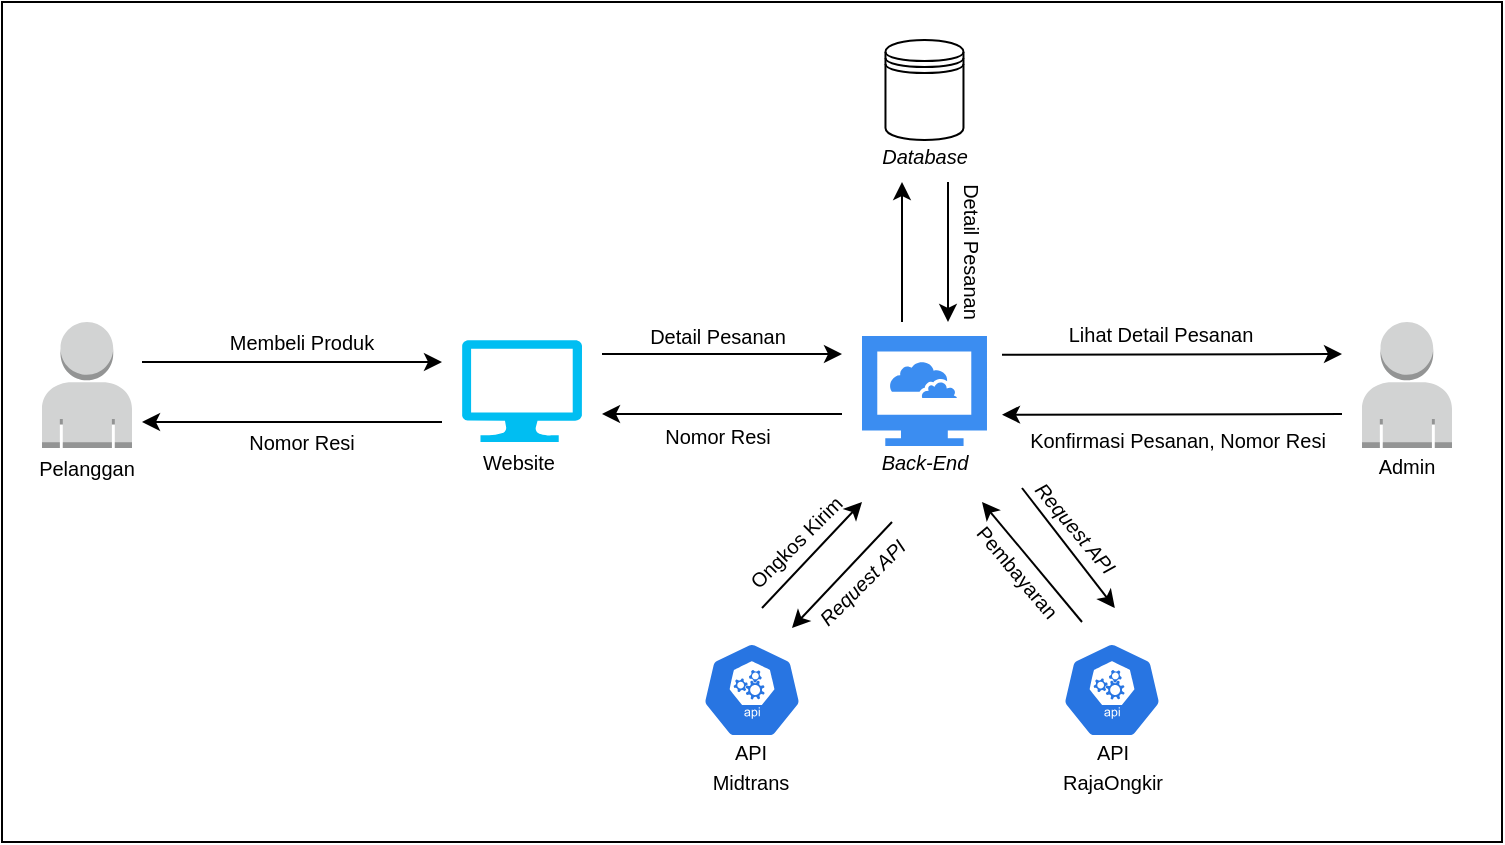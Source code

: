 <mxfile version="17.4.2" type="device"><diagram id="JSkn7YNOZD8kRYLWzlKE" name="Page-1"><mxGraphModel dx="813" dy="490" grid="1" gridSize="10" guides="1" tooltips="1" connect="1" arrows="1" fold="1" page="1" pageScale="1" pageWidth="850" pageHeight="1100" math="0" shadow="0"><root><mxCell id="0"/><mxCell id="1" parent="0"/><mxCell id="lPwrOlK-pEwtD04bOefC-43" value="" style="rounded=0;whiteSpace=wrap;html=1;fontSize=10;" vertex="1" parent="1"><mxGeometry x="120" y="200" width="750" height="420" as="geometry"/></mxCell><mxCell id="lPwrOlK-pEwtD04bOefC-1" value="" style="outlineConnect=0;dashed=0;verticalLabelPosition=bottom;verticalAlign=top;align=center;html=1;shape=mxgraph.aws3.user;fillColor=#D2D3D3;gradientColor=none;" vertex="1" parent="1"><mxGeometry x="140" y="360" width="45" height="63" as="geometry"/></mxCell><mxCell id="lPwrOlK-pEwtD04bOefC-2" value="" style="verticalLabelPosition=bottom;html=1;verticalAlign=top;align=center;strokeColor=none;fillColor=#00BEF2;shape=mxgraph.azure.computer;pointerEvents=1;" vertex="1" parent="1"><mxGeometry x="350" y="369" width="60" height="51" as="geometry"/></mxCell><mxCell id="lPwrOlK-pEwtD04bOefC-3" value="" style="sketch=0;html=1;aspect=fixed;strokeColor=none;shadow=0;align=center;verticalAlign=top;fillColor=#3B8DF1;shape=mxgraph.gcp2.cloud_computer" vertex="1" parent="1"><mxGeometry x="550" y="367" width="62.49" height="55" as="geometry"/></mxCell><mxCell id="lPwrOlK-pEwtD04bOefC-4" value="" style="shape=datastore;whiteSpace=wrap;html=1;" vertex="1" parent="1"><mxGeometry x="561.74" y="219" width="39" height="50" as="geometry"/></mxCell><mxCell id="lPwrOlK-pEwtD04bOefC-5" value="" style="sketch=0;html=1;dashed=0;whitespace=wrap;fillColor=#2875E2;strokeColor=#ffffff;points=[[0.005,0.63,0],[0.1,0.2,0],[0.9,0.2,0],[0.5,0,0],[0.995,0.63,0],[0.72,0.99,0],[0.5,1,0],[0.28,0.99,0]];shape=mxgraph.kubernetes.icon;prIcon=api" vertex="1" parent="1"><mxGeometry x="470" y="520" width="50" height="48" as="geometry"/></mxCell><mxCell id="lPwrOlK-pEwtD04bOefC-6" value="" style="sketch=0;html=1;dashed=0;whitespace=wrap;fillColor=#2875E2;strokeColor=#ffffff;points=[[0.005,0.63,0],[0.1,0.2,0],[0.9,0.2,0],[0.5,0,0],[0.995,0.63,0],[0.72,0.99,0],[0.5,1,0],[0.28,0.99,0]];shape=mxgraph.kubernetes.icon;prIcon=api" vertex="1" parent="1"><mxGeometry x="650" y="520" width="50" height="48" as="geometry"/></mxCell><mxCell id="lPwrOlK-pEwtD04bOefC-7" value="" style="outlineConnect=0;dashed=0;verticalLabelPosition=bottom;verticalAlign=top;align=center;html=1;shape=mxgraph.aws3.user;fillColor=#D2D3D3;gradientColor=none;" vertex="1" parent="1"><mxGeometry x="800" y="360" width="45" height="63" as="geometry"/></mxCell><mxCell id="lPwrOlK-pEwtD04bOefC-8" value="" style="endArrow=classic;html=1;rounded=0;" edge="1" parent="1"><mxGeometry width="50" height="50" relative="1" as="geometry"><mxPoint x="190" y="380" as="sourcePoint"/><mxPoint x="340" y="380" as="targetPoint"/></mxGeometry></mxCell><mxCell id="lPwrOlK-pEwtD04bOefC-9" value="" style="endArrow=classic;html=1;rounded=0;" edge="1" parent="1"><mxGeometry width="50" height="50" relative="1" as="geometry"><mxPoint x="340" y="410" as="sourcePoint"/><mxPoint x="190" y="410" as="targetPoint"/></mxGeometry></mxCell><mxCell id="lPwrOlK-pEwtD04bOefC-10" value="" style="endArrow=classic;html=1;rounded=0;" edge="1" parent="1"><mxGeometry width="50" height="50" relative="1" as="geometry"><mxPoint x="420" y="376" as="sourcePoint"/><mxPoint x="540" y="376" as="targetPoint"/></mxGeometry></mxCell><mxCell id="lPwrOlK-pEwtD04bOefC-11" value="" style="endArrow=classic;html=1;rounded=0;" edge="1" parent="1"><mxGeometry width="50" height="50" relative="1" as="geometry"><mxPoint x="540" y="406" as="sourcePoint"/><mxPoint x="420" y="406" as="targetPoint"/></mxGeometry></mxCell><mxCell id="lPwrOlK-pEwtD04bOefC-12" value="" style="endArrow=classic;html=1;rounded=0;" edge="1" parent="1"><mxGeometry width="50" height="50" relative="1" as="geometry"><mxPoint x="620" y="376.33" as="sourcePoint"/><mxPoint x="790" y="376" as="targetPoint"/></mxGeometry></mxCell><mxCell id="lPwrOlK-pEwtD04bOefC-13" value="" style="endArrow=classic;html=1;rounded=0;" edge="1" parent="1"><mxGeometry width="50" height="50" relative="1" as="geometry"><mxPoint x="790" y="406" as="sourcePoint"/><mxPoint x="620" y="406.33" as="targetPoint"/></mxGeometry></mxCell><mxCell id="lPwrOlK-pEwtD04bOefC-14" value="" style="endArrow=classic;html=1;rounded=0;" edge="1" parent="1"><mxGeometry width="50" height="50" relative="1" as="geometry"><mxPoint x="500" y="503" as="sourcePoint"/><mxPoint x="550" y="450" as="targetPoint"/></mxGeometry></mxCell><mxCell id="lPwrOlK-pEwtD04bOefC-16" value="" style="endArrow=classic;html=1;rounded=0;" edge="1" parent="1"><mxGeometry width="50" height="50" relative="1" as="geometry"><mxPoint x="565" y="460" as="sourcePoint"/><mxPoint x="515" y="513" as="targetPoint"/></mxGeometry></mxCell><mxCell id="lPwrOlK-pEwtD04bOefC-19" value="" style="endArrow=classic;html=1;rounded=0;" edge="1" parent="1"><mxGeometry width="50" height="50" relative="1" as="geometry"><mxPoint x="660" y="510" as="sourcePoint"/><mxPoint x="610" y="450" as="targetPoint"/></mxGeometry></mxCell><mxCell id="lPwrOlK-pEwtD04bOefC-20" value="" style="endArrow=classic;html=1;rounded=0;" edge="1" parent="1"><mxGeometry width="50" height="50" relative="1" as="geometry"><mxPoint x="630" y="443" as="sourcePoint"/><mxPoint x="676.429" y="503" as="targetPoint"/></mxGeometry></mxCell><mxCell id="lPwrOlK-pEwtD04bOefC-21" value="" style="endArrow=classic;html=1;rounded=0;" edge="1" parent="1"><mxGeometry width="50" height="50" relative="1" as="geometry"><mxPoint x="570" y="360" as="sourcePoint"/><mxPoint x="570" y="290" as="targetPoint"/></mxGeometry></mxCell><mxCell id="lPwrOlK-pEwtD04bOefC-22" value="" style="endArrow=classic;html=1;rounded=0;" edge="1" parent="1"><mxGeometry width="50" height="50" relative="1" as="geometry"><mxPoint x="593" y="290" as="sourcePoint"/><mxPoint x="593" y="360" as="targetPoint"/></mxGeometry></mxCell><mxCell id="lPwrOlK-pEwtD04bOefC-23" value="&lt;font style=&quot;font-size: 10px&quot;&gt;Pelanggan&lt;/font&gt;" style="text;html=1;strokeColor=none;fillColor=none;align=center;verticalAlign=middle;whiteSpace=wrap;rounded=0;" vertex="1" parent="1"><mxGeometry x="134" y="423" width="57" height="20" as="geometry"/></mxCell><mxCell id="lPwrOlK-pEwtD04bOefC-24" value="&lt;font style=&quot;font-size: 10px&quot;&gt;Website&lt;/font&gt;" style="text;html=1;strokeColor=none;fillColor=none;align=center;verticalAlign=middle;whiteSpace=wrap;rounded=0;" vertex="1" parent="1"><mxGeometry x="350" y="420" width="57" height="20" as="geometry"/></mxCell><mxCell id="lPwrOlK-pEwtD04bOefC-25" value="&lt;font style=&quot;font-size: 10px&quot;&gt;&lt;i&gt;Back-End&lt;/i&gt;&lt;/font&gt;" style="text;html=1;strokeColor=none;fillColor=none;align=center;verticalAlign=middle;whiteSpace=wrap;rounded=0;" vertex="1" parent="1"><mxGeometry x="552.74" y="420" width="57" height="20" as="geometry"/></mxCell><mxCell id="lPwrOlK-pEwtD04bOefC-26" value="&lt;font style=&quot;font-size: 10px&quot;&gt;Admin&lt;/font&gt;" style="text;html=1;strokeColor=none;fillColor=none;align=center;verticalAlign=middle;whiteSpace=wrap;rounded=0;" vertex="1" parent="1"><mxGeometry x="794" y="422" width="57" height="20" as="geometry"/></mxCell><mxCell id="lPwrOlK-pEwtD04bOefC-27" value="&lt;font style=&quot;font-size: 10px&quot;&gt;API Midtrans&lt;/font&gt;" style="text;html=1;strokeColor=none;fillColor=none;align=center;verticalAlign=middle;whiteSpace=wrap;rounded=0;" vertex="1" parent="1"><mxGeometry x="466" y="572" width="57" height="20" as="geometry"/></mxCell><mxCell id="lPwrOlK-pEwtD04bOefC-28" value="&lt;font style=&quot;font-size: 10px&quot;&gt;API RajaOngkir&lt;/font&gt;" style="text;html=1;strokeColor=none;fillColor=none;align=center;verticalAlign=middle;whiteSpace=wrap;rounded=0;" vertex="1" parent="1"><mxGeometry x="647" y="572" width="57" height="20" as="geometry"/></mxCell><mxCell id="lPwrOlK-pEwtD04bOefC-29" value="&lt;font style=&quot;font-size: 10px&quot;&gt;&lt;i&gt;Database&lt;/i&gt;&lt;/font&gt;" style="text;html=1;strokeColor=none;fillColor=none;align=center;verticalAlign=middle;whiteSpace=wrap;rounded=0;" vertex="1" parent="1"><mxGeometry x="552.75" y="267" width="57" height="20" as="geometry"/></mxCell><mxCell id="lPwrOlK-pEwtD04bOefC-30" value="&lt;font style=&quot;font-size: 10px&quot;&gt;Membeli Produk&lt;/font&gt;" style="text;html=1;strokeColor=none;fillColor=none;align=center;verticalAlign=middle;whiteSpace=wrap;rounded=0;" vertex="1" parent="1"><mxGeometry x="230" y="360" width="80" height="20" as="geometry"/></mxCell><mxCell id="lPwrOlK-pEwtD04bOefC-31" value="&lt;font style=&quot;font-size: 10px&quot;&gt;Nomor Resi&lt;/font&gt;" style="text;html=1;strokeColor=none;fillColor=none;align=center;verticalAlign=middle;whiteSpace=wrap;rounded=0;" vertex="1" parent="1"><mxGeometry x="230" y="410" width="80" height="20" as="geometry"/></mxCell><mxCell id="lPwrOlK-pEwtD04bOefC-32" value="&lt;font style=&quot;font-size: 10px&quot;&gt;Detail Pesanan&lt;/font&gt;" style="text;html=1;strokeColor=none;fillColor=none;align=center;verticalAlign=middle;whiteSpace=wrap;rounded=0;" vertex="1" parent="1"><mxGeometry x="438" y="357" width="80" height="20" as="geometry"/></mxCell><mxCell id="lPwrOlK-pEwtD04bOefC-33" value="&lt;font style=&quot;font-size: 10px&quot;&gt;Nomor Resi&lt;/font&gt;" style="text;html=1;strokeColor=none;fillColor=none;align=center;verticalAlign=middle;whiteSpace=wrap;rounded=0;" vertex="1" parent="1"><mxGeometry x="438" y="407" width="80" height="20" as="geometry"/></mxCell><mxCell id="lPwrOlK-pEwtD04bOefC-35" value="&lt;font style=&quot;font-size: 10px&quot;&gt;Lihat Detail Pesanan&lt;/font&gt;" style="text;html=1;strokeColor=none;fillColor=none;align=center;verticalAlign=middle;whiteSpace=wrap;rounded=0;" vertex="1" parent="1"><mxGeometry x="650" y="356" width="99" height="20" as="geometry"/></mxCell><mxCell id="lPwrOlK-pEwtD04bOefC-36" value="&lt;font style=&quot;font-size: 10px&quot;&gt;Konfirmasi Pesanan, Nomor Resi&lt;/font&gt;" style="text;html=1;strokeColor=none;fillColor=none;align=center;verticalAlign=middle;whiteSpace=wrap;rounded=0;" vertex="1" parent="1"><mxGeometry x="626" y="409" width="164" height="20" as="geometry"/></mxCell><mxCell id="lPwrOlK-pEwtD04bOefC-37" value="&lt;span style=&quot;font-size: 10px&quot;&gt;Ongkos Kirim&lt;/span&gt;" style="text;html=1;strokeColor=none;fillColor=none;align=center;verticalAlign=middle;whiteSpace=wrap;rounded=0;rotation=-45;" vertex="1" parent="1"><mxGeometry x="476.75" y="460" width="80" height="20" as="geometry"/></mxCell><mxCell id="lPwrOlK-pEwtD04bOefC-38" value="&lt;span style=&quot;font-size: 10px&quot;&gt;&lt;i&gt;Request API&lt;/i&gt;&lt;/span&gt;" style="text;html=1;strokeColor=none;fillColor=none;align=center;verticalAlign=middle;whiteSpace=wrap;rounded=0;rotation=-45;" vertex="1" parent="1"><mxGeometry x="510" y="480" width="80" height="20" as="geometry"/></mxCell><mxCell id="lPwrOlK-pEwtD04bOefC-39" value="&lt;span style=&quot;font-size: 10px&quot;&gt;&lt;i&gt;Request API&lt;/i&gt;&lt;/span&gt;" style="text;html=1;strokeColor=none;fillColor=none;align=center;verticalAlign=middle;whiteSpace=wrap;rounded=0;rotation=50;" vertex="1" parent="1"><mxGeometry x="617" y="453" width="80" height="20" as="geometry"/></mxCell><mxCell id="lPwrOlK-pEwtD04bOefC-41" value="&lt;span style=&quot;font-size: 10px&quot;&gt;Pembayaran&lt;/span&gt;" style="text;html=1;strokeColor=none;fillColor=none;align=center;verticalAlign=middle;whiteSpace=wrap;rounded=0;rotation=50;" vertex="1" parent="1"><mxGeometry x="588" y="475" width="80" height="20" as="geometry"/></mxCell><mxCell id="lPwrOlK-pEwtD04bOefC-42" value="&lt;font style=&quot;font-size: 10px&quot;&gt;Detail Pesanan&lt;/font&gt;" style="text;html=1;strokeColor=none;fillColor=none;align=center;verticalAlign=middle;whiteSpace=wrap;rounded=0;flipH=1;flipV=1;rotation=90;" vertex="1" parent="1"><mxGeometry x="570" y="320" width="70" height="10" as="geometry"/></mxCell></root></mxGraphModel></diagram></mxfile>